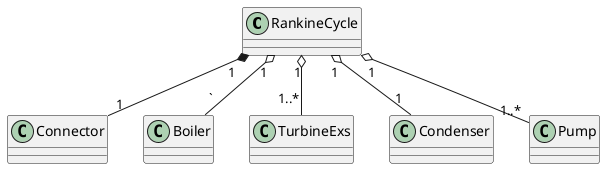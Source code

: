 @startuml
RankineCycle "1" *-- "1" Connector
RankineCycle "1" o-- "`" Boiler
RankineCycle "1" o-- "1..*" TurbineExs
RankineCycle "1" o-- "1" Condenser
RankineCycle "1" o-- "1..*" Pump
@enduml
